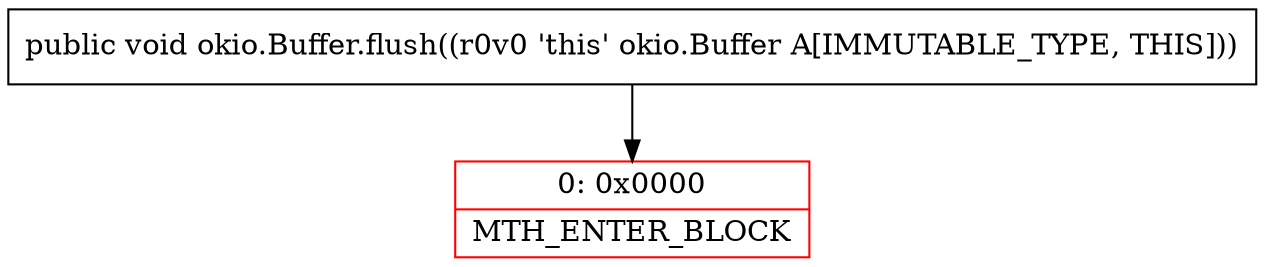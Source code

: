 digraph "CFG forokio.Buffer.flush()V" {
subgraph cluster_Region_676794314 {
label = "R(0)";
node [shape=record,color=blue];
}
Node_0 [shape=record,color=red,label="{0\:\ 0x0000|MTH_ENTER_BLOCK\l}"];
MethodNode[shape=record,label="{public void okio.Buffer.flush((r0v0 'this' okio.Buffer A[IMMUTABLE_TYPE, THIS])) }"];
MethodNode -> Node_0;
}

